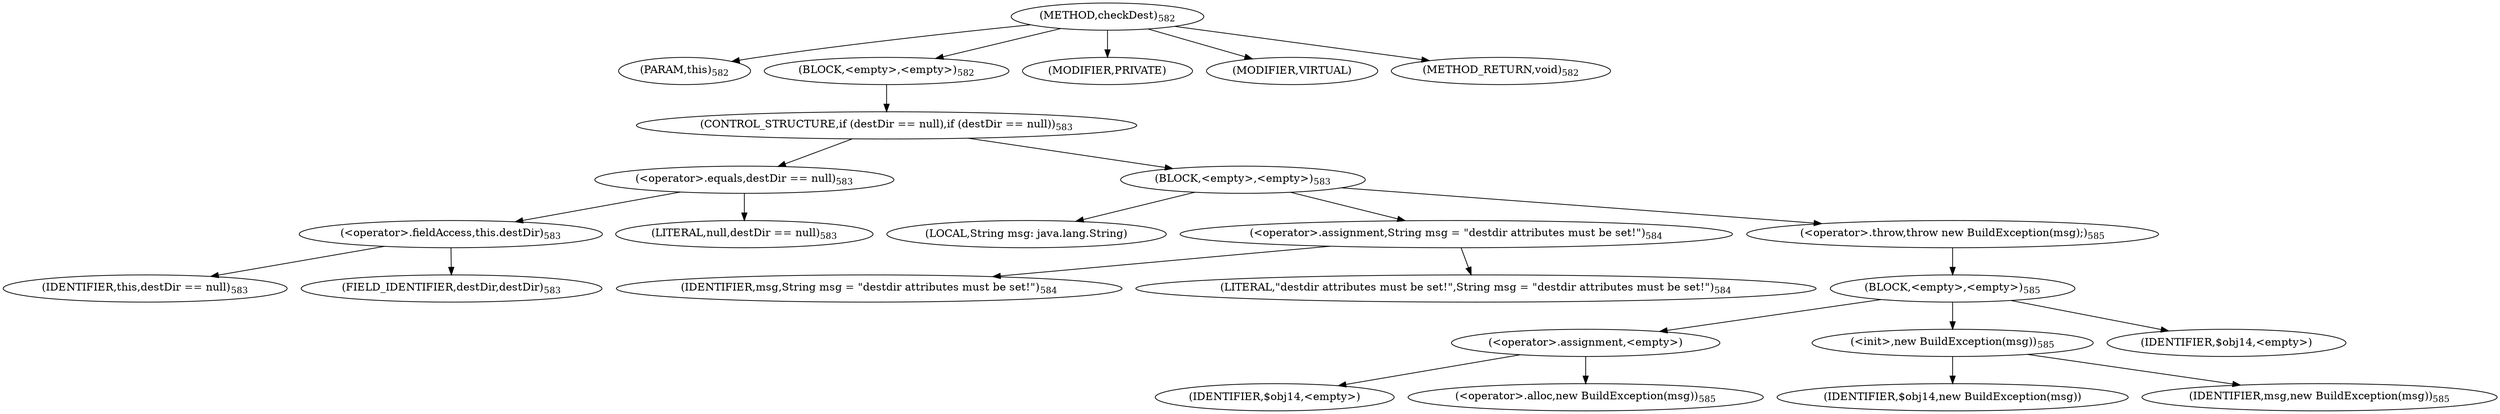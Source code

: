digraph "checkDest" {  
"1253" [label = <(METHOD,checkDest)<SUB>582</SUB>> ]
"1254" [label = <(PARAM,this)<SUB>582</SUB>> ]
"1255" [label = <(BLOCK,&lt;empty&gt;,&lt;empty&gt;)<SUB>582</SUB>> ]
"1256" [label = <(CONTROL_STRUCTURE,if (destDir == null),if (destDir == null))<SUB>583</SUB>> ]
"1257" [label = <(&lt;operator&gt;.equals,destDir == null)<SUB>583</SUB>> ]
"1258" [label = <(&lt;operator&gt;.fieldAccess,this.destDir)<SUB>583</SUB>> ]
"1259" [label = <(IDENTIFIER,this,destDir == null)<SUB>583</SUB>> ]
"1260" [label = <(FIELD_IDENTIFIER,destDir,destDir)<SUB>583</SUB>> ]
"1261" [label = <(LITERAL,null,destDir == null)<SUB>583</SUB>> ]
"1262" [label = <(BLOCK,&lt;empty&gt;,&lt;empty&gt;)<SUB>583</SUB>> ]
"1263" [label = <(LOCAL,String msg: java.lang.String)> ]
"1264" [label = <(&lt;operator&gt;.assignment,String msg = &quot;destdir attributes must be set!&quot;)<SUB>584</SUB>> ]
"1265" [label = <(IDENTIFIER,msg,String msg = &quot;destdir attributes must be set!&quot;)<SUB>584</SUB>> ]
"1266" [label = <(LITERAL,&quot;destdir attributes must be set!&quot;,String msg = &quot;destdir attributes must be set!&quot;)<SUB>584</SUB>> ]
"1267" [label = <(&lt;operator&gt;.throw,throw new BuildException(msg);)<SUB>585</SUB>> ]
"1268" [label = <(BLOCK,&lt;empty&gt;,&lt;empty&gt;)<SUB>585</SUB>> ]
"1269" [label = <(&lt;operator&gt;.assignment,&lt;empty&gt;)> ]
"1270" [label = <(IDENTIFIER,$obj14,&lt;empty&gt;)> ]
"1271" [label = <(&lt;operator&gt;.alloc,new BuildException(msg))<SUB>585</SUB>> ]
"1272" [label = <(&lt;init&gt;,new BuildException(msg))<SUB>585</SUB>> ]
"1273" [label = <(IDENTIFIER,$obj14,new BuildException(msg))> ]
"1274" [label = <(IDENTIFIER,msg,new BuildException(msg))<SUB>585</SUB>> ]
"1275" [label = <(IDENTIFIER,$obj14,&lt;empty&gt;)> ]
"1276" [label = <(MODIFIER,PRIVATE)> ]
"1277" [label = <(MODIFIER,VIRTUAL)> ]
"1278" [label = <(METHOD_RETURN,void)<SUB>582</SUB>> ]
  "1253" -> "1254" 
  "1253" -> "1255" 
  "1253" -> "1276" 
  "1253" -> "1277" 
  "1253" -> "1278" 
  "1255" -> "1256" 
  "1256" -> "1257" 
  "1256" -> "1262" 
  "1257" -> "1258" 
  "1257" -> "1261" 
  "1258" -> "1259" 
  "1258" -> "1260" 
  "1262" -> "1263" 
  "1262" -> "1264" 
  "1262" -> "1267" 
  "1264" -> "1265" 
  "1264" -> "1266" 
  "1267" -> "1268" 
  "1268" -> "1269" 
  "1268" -> "1272" 
  "1268" -> "1275" 
  "1269" -> "1270" 
  "1269" -> "1271" 
  "1272" -> "1273" 
  "1272" -> "1274" 
}
